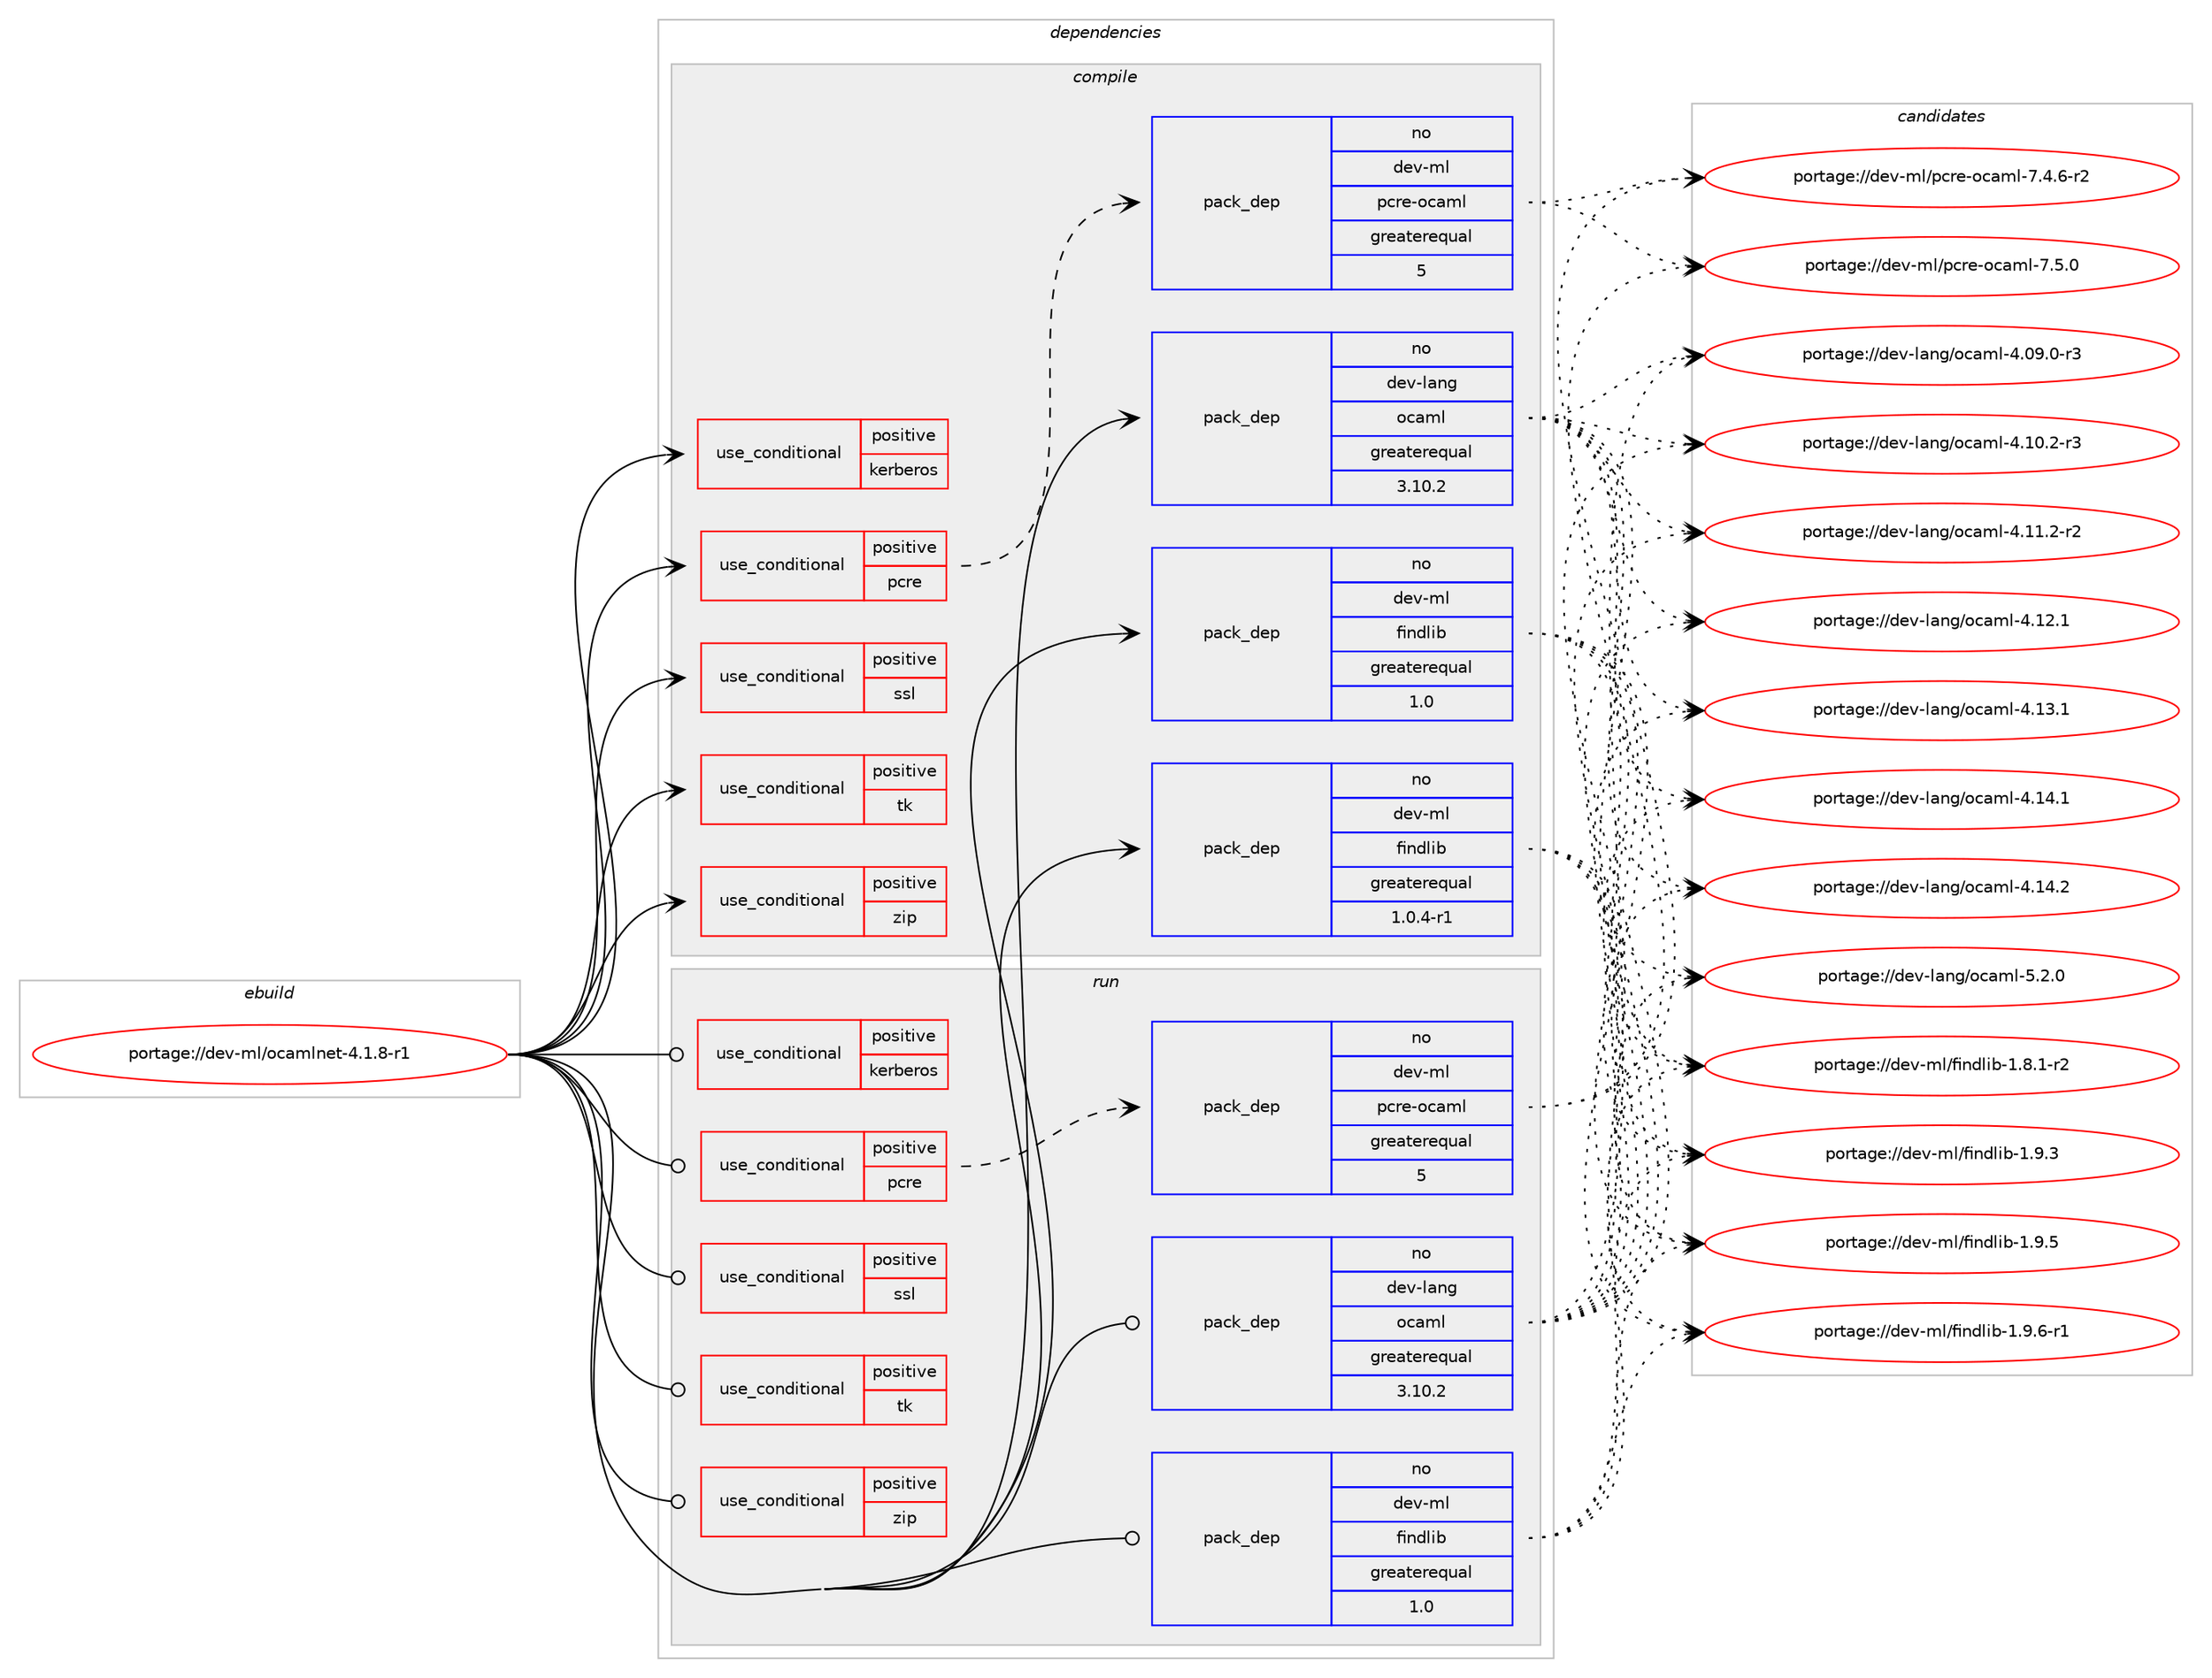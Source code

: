 digraph prolog {

# *************
# Graph options
# *************

newrank=true;
concentrate=true;
compound=true;
graph [rankdir=LR,fontname=Helvetica,fontsize=10,ranksep=1.5];#, ranksep=2.5, nodesep=0.2];
edge  [arrowhead=vee];
node  [fontname=Helvetica,fontsize=10];

# **********
# The ebuild
# **********

subgraph cluster_leftcol {
color=gray;
rank=same;
label=<<i>ebuild</i>>;
id [label="portage://dev-ml/ocamlnet-4.1.8-r1", color=red, width=4, href="../dev-ml/ocamlnet-4.1.8-r1.svg"];
}

# ****************
# The dependencies
# ****************

subgraph cluster_midcol {
color=gray;
label=<<i>dependencies</i>>;
subgraph cluster_compile {
fillcolor="#eeeeee";
style=filled;
label=<<i>compile</i>>;
subgraph cond28831 {
dependency60996 [label=<<TABLE BORDER="0" CELLBORDER="1" CELLSPACING="0" CELLPADDING="4"><TR><TD ROWSPAN="3" CELLPADDING="10">use_conditional</TD></TR><TR><TD>positive</TD></TR><TR><TD>kerberos</TD></TR></TABLE>>, shape=none, color=red];
# *** BEGIN UNKNOWN DEPENDENCY TYPE (TODO) ***
# dependency60996 -> package_dependency(portage://dev-ml/ocamlnet-4.1.8-r1,install,no,virtual,krb5,none,[,,],[],[])
# *** END UNKNOWN DEPENDENCY TYPE (TODO) ***

}
id:e -> dependency60996:w [weight=20,style="solid",arrowhead="vee"];
subgraph cond28832 {
dependency60997 [label=<<TABLE BORDER="0" CELLBORDER="1" CELLSPACING="0" CELLPADDING="4"><TR><TD ROWSPAN="3" CELLPADDING="10">use_conditional</TD></TR><TR><TD>positive</TD></TR><TR><TD>pcre</TD></TR></TABLE>>, shape=none, color=red];
subgraph pack30999 {
dependency60998 [label=<<TABLE BORDER="0" CELLBORDER="1" CELLSPACING="0" CELLPADDING="4" WIDTH="220"><TR><TD ROWSPAN="6" CELLPADDING="30">pack_dep</TD></TR><TR><TD WIDTH="110">no</TD></TR><TR><TD>dev-ml</TD></TR><TR><TD>pcre-ocaml</TD></TR><TR><TD>greaterequal</TD></TR><TR><TD>5</TD></TR></TABLE>>, shape=none, color=blue];
}
dependency60997:e -> dependency60998:w [weight=20,style="dashed",arrowhead="vee"];
}
id:e -> dependency60997:w [weight=20,style="solid",arrowhead="vee"];
subgraph cond28833 {
dependency60999 [label=<<TABLE BORDER="0" CELLBORDER="1" CELLSPACING="0" CELLPADDING="4"><TR><TD ROWSPAN="3" CELLPADDING="10">use_conditional</TD></TR><TR><TD>positive</TD></TR><TR><TD>ssl</TD></TR></TABLE>>, shape=none, color=red];
# *** BEGIN UNKNOWN DEPENDENCY TYPE (TODO) ***
# dependency60999 -> package_dependency(portage://dev-ml/ocamlnet-4.1.8-r1,install,no,net-libs,gnutls,none,[,,],any_same_slot,[])
# *** END UNKNOWN DEPENDENCY TYPE (TODO) ***

}
id:e -> dependency60999:w [weight=20,style="solid",arrowhead="vee"];
subgraph cond28834 {
dependency61000 [label=<<TABLE BORDER="0" CELLBORDER="1" CELLSPACING="0" CELLPADDING="4"><TR><TD ROWSPAN="3" CELLPADDING="10">use_conditional</TD></TR><TR><TD>positive</TD></TR><TR><TD>tk</TD></TR></TABLE>>, shape=none, color=red];
# *** BEGIN UNKNOWN DEPENDENCY TYPE (TODO) ***
# dependency61000 -> package_dependency(portage://dev-ml/ocamlnet-4.1.8-r1,install,no,dev-ml,labltk,none,[,,],any_same_slot,[])
# *** END UNKNOWN DEPENDENCY TYPE (TODO) ***

}
id:e -> dependency61000:w [weight=20,style="solid",arrowhead="vee"];
subgraph cond28835 {
dependency61001 [label=<<TABLE BORDER="0" CELLBORDER="1" CELLSPACING="0" CELLPADDING="4"><TR><TD ROWSPAN="3" CELLPADDING="10">use_conditional</TD></TR><TR><TD>positive</TD></TR><TR><TD>zip</TD></TR></TABLE>>, shape=none, color=red];
# *** BEGIN UNKNOWN DEPENDENCY TYPE (TODO) ***
# dependency61001 -> package_dependency(portage://dev-ml/ocamlnet-4.1.8-r1,install,no,dev-ml,camlzip,none,[,,],any_same_slot,[])
# *** END UNKNOWN DEPENDENCY TYPE (TODO) ***

}
id:e -> dependency61001:w [weight=20,style="solid",arrowhead="vee"];
subgraph pack31000 {
dependency61002 [label=<<TABLE BORDER="0" CELLBORDER="1" CELLSPACING="0" CELLPADDING="4" WIDTH="220"><TR><TD ROWSPAN="6" CELLPADDING="30">pack_dep</TD></TR><TR><TD WIDTH="110">no</TD></TR><TR><TD>dev-lang</TD></TR><TR><TD>ocaml</TD></TR><TR><TD>greaterequal</TD></TR><TR><TD>3.10.2</TD></TR></TABLE>>, shape=none, color=blue];
}
id:e -> dependency61002:w [weight=20,style="solid",arrowhead="vee"];
subgraph pack31001 {
dependency61003 [label=<<TABLE BORDER="0" CELLBORDER="1" CELLSPACING="0" CELLPADDING="4" WIDTH="220"><TR><TD ROWSPAN="6" CELLPADDING="30">pack_dep</TD></TR><TR><TD WIDTH="110">no</TD></TR><TR><TD>dev-ml</TD></TR><TR><TD>findlib</TD></TR><TR><TD>greaterequal</TD></TR><TR><TD>1.0</TD></TR></TABLE>>, shape=none, color=blue];
}
id:e -> dependency61003:w [weight=20,style="solid",arrowhead="vee"];
subgraph pack31002 {
dependency61004 [label=<<TABLE BORDER="0" CELLBORDER="1" CELLSPACING="0" CELLPADDING="4" WIDTH="220"><TR><TD ROWSPAN="6" CELLPADDING="30">pack_dep</TD></TR><TR><TD WIDTH="110">no</TD></TR><TR><TD>dev-ml</TD></TR><TR><TD>findlib</TD></TR><TR><TD>greaterequal</TD></TR><TR><TD>1.0.4-r1</TD></TR></TABLE>>, shape=none, color=blue];
}
id:e -> dependency61004:w [weight=20,style="solid",arrowhead="vee"];
}
subgraph cluster_compileandrun {
fillcolor="#eeeeee";
style=filled;
label=<<i>compile and run</i>>;
}
subgraph cluster_run {
fillcolor="#eeeeee";
style=filled;
label=<<i>run</i>>;
subgraph cond28836 {
dependency61005 [label=<<TABLE BORDER="0" CELLBORDER="1" CELLSPACING="0" CELLPADDING="4"><TR><TD ROWSPAN="3" CELLPADDING="10">use_conditional</TD></TR><TR><TD>positive</TD></TR><TR><TD>kerberos</TD></TR></TABLE>>, shape=none, color=red];
# *** BEGIN UNKNOWN DEPENDENCY TYPE (TODO) ***
# dependency61005 -> package_dependency(portage://dev-ml/ocamlnet-4.1.8-r1,run,no,virtual,krb5,none,[,,],[],[])
# *** END UNKNOWN DEPENDENCY TYPE (TODO) ***

}
id:e -> dependency61005:w [weight=20,style="solid",arrowhead="odot"];
subgraph cond28837 {
dependency61006 [label=<<TABLE BORDER="0" CELLBORDER="1" CELLSPACING="0" CELLPADDING="4"><TR><TD ROWSPAN="3" CELLPADDING="10">use_conditional</TD></TR><TR><TD>positive</TD></TR><TR><TD>pcre</TD></TR></TABLE>>, shape=none, color=red];
subgraph pack31003 {
dependency61007 [label=<<TABLE BORDER="0" CELLBORDER="1" CELLSPACING="0" CELLPADDING="4" WIDTH="220"><TR><TD ROWSPAN="6" CELLPADDING="30">pack_dep</TD></TR><TR><TD WIDTH="110">no</TD></TR><TR><TD>dev-ml</TD></TR><TR><TD>pcre-ocaml</TD></TR><TR><TD>greaterequal</TD></TR><TR><TD>5</TD></TR></TABLE>>, shape=none, color=blue];
}
dependency61006:e -> dependency61007:w [weight=20,style="dashed",arrowhead="vee"];
}
id:e -> dependency61006:w [weight=20,style="solid",arrowhead="odot"];
subgraph cond28838 {
dependency61008 [label=<<TABLE BORDER="0" CELLBORDER="1" CELLSPACING="0" CELLPADDING="4"><TR><TD ROWSPAN="3" CELLPADDING="10">use_conditional</TD></TR><TR><TD>positive</TD></TR><TR><TD>ssl</TD></TR></TABLE>>, shape=none, color=red];
# *** BEGIN UNKNOWN DEPENDENCY TYPE (TODO) ***
# dependency61008 -> package_dependency(portage://dev-ml/ocamlnet-4.1.8-r1,run,no,net-libs,gnutls,none,[,,],any_same_slot,[])
# *** END UNKNOWN DEPENDENCY TYPE (TODO) ***

}
id:e -> dependency61008:w [weight=20,style="solid",arrowhead="odot"];
subgraph cond28839 {
dependency61009 [label=<<TABLE BORDER="0" CELLBORDER="1" CELLSPACING="0" CELLPADDING="4"><TR><TD ROWSPAN="3" CELLPADDING="10">use_conditional</TD></TR><TR><TD>positive</TD></TR><TR><TD>tk</TD></TR></TABLE>>, shape=none, color=red];
# *** BEGIN UNKNOWN DEPENDENCY TYPE (TODO) ***
# dependency61009 -> package_dependency(portage://dev-ml/ocamlnet-4.1.8-r1,run,no,dev-ml,labltk,none,[,,],any_same_slot,[])
# *** END UNKNOWN DEPENDENCY TYPE (TODO) ***

}
id:e -> dependency61009:w [weight=20,style="solid",arrowhead="odot"];
subgraph cond28840 {
dependency61010 [label=<<TABLE BORDER="0" CELLBORDER="1" CELLSPACING="0" CELLPADDING="4"><TR><TD ROWSPAN="3" CELLPADDING="10">use_conditional</TD></TR><TR><TD>positive</TD></TR><TR><TD>zip</TD></TR></TABLE>>, shape=none, color=red];
# *** BEGIN UNKNOWN DEPENDENCY TYPE (TODO) ***
# dependency61010 -> package_dependency(portage://dev-ml/ocamlnet-4.1.8-r1,run,no,dev-ml,camlzip,none,[,,],any_same_slot,[])
# *** END UNKNOWN DEPENDENCY TYPE (TODO) ***

}
id:e -> dependency61010:w [weight=20,style="solid",arrowhead="odot"];
subgraph pack31004 {
dependency61011 [label=<<TABLE BORDER="0" CELLBORDER="1" CELLSPACING="0" CELLPADDING="4" WIDTH="220"><TR><TD ROWSPAN="6" CELLPADDING="30">pack_dep</TD></TR><TR><TD WIDTH="110">no</TD></TR><TR><TD>dev-lang</TD></TR><TR><TD>ocaml</TD></TR><TR><TD>greaterequal</TD></TR><TR><TD>3.10.2</TD></TR></TABLE>>, shape=none, color=blue];
}
id:e -> dependency61011:w [weight=20,style="solid",arrowhead="odot"];
# *** BEGIN UNKNOWN DEPENDENCY TYPE (TODO) ***
# id -> package_dependency(portage://dev-ml/ocamlnet-4.1.8-r1,run,no,dev-lang,ocaml,none,[,,],any_same_slot,[use(optenable(ocamlopt),none)])
# *** END UNKNOWN DEPENDENCY TYPE (TODO) ***

subgraph pack31005 {
dependency61012 [label=<<TABLE BORDER="0" CELLBORDER="1" CELLSPACING="0" CELLPADDING="4" WIDTH="220"><TR><TD ROWSPAN="6" CELLPADDING="30">pack_dep</TD></TR><TR><TD WIDTH="110">no</TD></TR><TR><TD>dev-ml</TD></TR><TR><TD>findlib</TD></TR><TR><TD>greaterequal</TD></TR><TR><TD>1.0</TD></TR></TABLE>>, shape=none, color=blue];
}
id:e -> dependency61012:w [weight=20,style="solid",arrowhead="odot"];
}
}

# **************
# The candidates
# **************

subgraph cluster_choices {
rank=same;
color=gray;
label=<<i>candidates</i>>;

subgraph choice30999 {
color=black;
nodesep=1;
choice1001011184510910847112991141014511199971091084555465246544511450 [label="portage://dev-ml/pcre-ocaml-7.4.6-r2", color=red, width=4,href="../dev-ml/pcre-ocaml-7.4.6-r2.svg"];
choice100101118451091084711299114101451119997109108455546534648 [label="portage://dev-ml/pcre-ocaml-7.5.0", color=red, width=4,href="../dev-ml/pcre-ocaml-7.5.0.svg"];
dependency60998:e -> choice1001011184510910847112991141014511199971091084555465246544511450:w [style=dotted,weight="100"];
dependency60998:e -> choice100101118451091084711299114101451119997109108455546534648:w [style=dotted,weight="100"];
}
subgraph choice31000 {
color=black;
nodesep=1;
choice1001011184510897110103471119997109108455246485746484511451 [label="portage://dev-lang/ocaml-4.09.0-r3", color=red, width=4,href="../dev-lang/ocaml-4.09.0-r3.svg"];
choice1001011184510897110103471119997109108455246494846504511451 [label="portage://dev-lang/ocaml-4.10.2-r3", color=red, width=4,href="../dev-lang/ocaml-4.10.2-r3.svg"];
choice1001011184510897110103471119997109108455246494946504511450 [label="portage://dev-lang/ocaml-4.11.2-r2", color=red, width=4,href="../dev-lang/ocaml-4.11.2-r2.svg"];
choice100101118451089711010347111999710910845524649504649 [label="portage://dev-lang/ocaml-4.12.1", color=red, width=4,href="../dev-lang/ocaml-4.12.1.svg"];
choice100101118451089711010347111999710910845524649514649 [label="portage://dev-lang/ocaml-4.13.1", color=red, width=4,href="../dev-lang/ocaml-4.13.1.svg"];
choice100101118451089711010347111999710910845524649524649 [label="portage://dev-lang/ocaml-4.14.1", color=red, width=4,href="../dev-lang/ocaml-4.14.1.svg"];
choice100101118451089711010347111999710910845524649524650 [label="portage://dev-lang/ocaml-4.14.2", color=red, width=4,href="../dev-lang/ocaml-4.14.2.svg"];
choice1001011184510897110103471119997109108455346504648 [label="portage://dev-lang/ocaml-5.2.0", color=red, width=4,href="../dev-lang/ocaml-5.2.0.svg"];
dependency61002:e -> choice1001011184510897110103471119997109108455246485746484511451:w [style=dotted,weight="100"];
dependency61002:e -> choice1001011184510897110103471119997109108455246494846504511451:w [style=dotted,weight="100"];
dependency61002:e -> choice1001011184510897110103471119997109108455246494946504511450:w [style=dotted,weight="100"];
dependency61002:e -> choice100101118451089711010347111999710910845524649504649:w [style=dotted,weight="100"];
dependency61002:e -> choice100101118451089711010347111999710910845524649514649:w [style=dotted,weight="100"];
dependency61002:e -> choice100101118451089711010347111999710910845524649524649:w [style=dotted,weight="100"];
dependency61002:e -> choice100101118451089711010347111999710910845524649524650:w [style=dotted,weight="100"];
dependency61002:e -> choice1001011184510897110103471119997109108455346504648:w [style=dotted,weight="100"];
}
subgraph choice31001 {
color=black;
nodesep=1;
choice1001011184510910847102105110100108105984549465646494511450 [label="portage://dev-ml/findlib-1.8.1-r2", color=red, width=4,href="../dev-ml/findlib-1.8.1-r2.svg"];
choice100101118451091084710210511010010810598454946574651 [label="portage://dev-ml/findlib-1.9.3", color=red, width=4,href="../dev-ml/findlib-1.9.3.svg"];
choice100101118451091084710210511010010810598454946574653 [label="portage://dev-ml/findlib-1.9.5", color=red, width=4,href="../dev-ml/findlib-1.9.5.svg"];
choice1001011184510910847102105110100108105984549465746544511449 [label="portage://dev-ml/findlib-1.9.6-r1", color=red, width=4,href="../dev-ml/findlib-1.9.6-r1.svg"];
dependency61003:e -> choice1001011184510910847102105110100108105984549465646494511450:w [style=dotted,weight="100"];
dependency61003:e -> choice100101118451091084710210511010010810598454946574651:w [style=dotted,weight="100"];
dependency61003:e -> choice100101118451091084710210511010010810598454946574653:w [style=dotted,weight="100"];
dependency61003:e -> choice1001011184510910847102105110100108105984549465746544511449:w [style=dotted,weight="100"];
}
subgraph choice31002 {
color=black;
nodesep=1;
choice1001011184510910847102105110100108105984549465646494511450 [label="portage://dev-ml/findlib-1.8.1-r2", color=red, width=4,href="../dev-ml/findlib-1.8.1-r2.svg"];
choice100101118451091084710210511010010810598454946574651 [label="portage://dev-ml/findlib-1.9.3", color=red, width=4,href="../dev-ml/findlib-1.9.3.svg"];
choice100101118451091084710210511010010810598454946574653 [label="portage://dev-ml/findlib-1.9.5", color=red, width=4,href="../dev-ml/findlib-1.9.5.svg"];
choice1001011184510910847102105110100108105984549465746544511449 [label="portage://dev-ml/findlib-1.9.6-r1", color=red, width=4,href="../dev-ml/findlib-1.9.6-r1.svg"];
dependency61004:e -> choice1001011184510910847102105110100108105984549465646494511450:w [style=dotted,weight="100"];
dependency61004:e -> choice100101118451091084710210511010010810598454946574651:w [style=dotted,weight="100"];
dependency61004:e -> choice100101118451091084710210511010010810598454946574653:w [style=dotted,weight="100"];
dependency61004:e -> choice1001011184510910847102105110100108105984549465746544511449:w [style=dotted,weight="100"];
}
subgraph choice31003 {
color=black;
nodesep=1;
choice1001011184510910847112991141014511199971091084555465246544511450 [label="portage://dev-ml/pcre-ocaml-7.4.6-r2", color=red, width=4,href="../dev-ml/pcre-ocaml-7.4.6-r2.svg"];
choice100101118451091084711299114101451119997109108455546534648 [label="portage://dev-ml/pcre-ocaml-7.5.0", color=red, width=4,href="../dev-ml/pcre-ocaml-7.5.0.svg"];
dependency61007:e -> choice1001011184510910847112991141014511199971091084555465246544511450:w [style=dotted,weight="100"];
dependency61007:e -> choice100101118451091084711299114101451119997109108455546534648:w [style=dotted,weight="100"];
}
subgraph choice31004 {
color=black;
nodesep=1;
choice1001011184510897110103471119997109108455246485746484511451 [label="portage://dev-lang/ocaml-4.09.0-r3", color=red, width=4,href="../dev-lang/ocaml-4.09.0-r3.svg"];
choice1001011184510897110103471119997109108455246494846504511451 [label="portage://dev-lang/ocaml-4.10.2-r3", color=red, width=4,href="../dev-lang/ocaml-4.10.2-r3.svg"];
choice1001011184510897110103471119997109108455246494946504511450 [label="portage://dev-lang/ocaml-4.11.2-r2", color=red, width=4,href="../dev-lang/ocaml-4.11.2-r2.svg"];
choice100101118451089711010347111999710910845524649504649 [label="portage://dev-lang/ocaml-4.12.1", color=red, width=4,href="../dev-lang/ocaml-4.12.1.svg"];
choice100101118451089711010347111999710910845524649514649 [label="portage://dev-lang/ocaml-4.13.1", color=red, width=4,href="../dev-lang/ocaml-4.13.1.svg"];
choice100101118451089711010347111999710910845524649524649 [label="portage://dev-lang/ocaml-4.14.1", color=red, width=4,href="../dev-lang/ocaml-4.14.1.svg"];
choice100101118451089711010347111999710910845524649524650 [label="portage://dev-lang/ocaml-4.14.2", color=red, width=4,href="../dev-lang/ocaml-4.14.2.svg"];
choice1001011184510897110103471119997109108455346504648 [label="portage://dev-lang/ocaml-5.2.0", color=red, width=4,href="../dev-lang/ocaml-5.2.0.svg"];
dependency61011:e -> choice1001011184510897110103471119997109108455246485746484511451:w [style=dotted,weight="100"];
dependency61011:e -> choice1001011184510897110103471119997109108455246494846504511451:w [style=dotted,weight="100"];
dependency61011:e -> choice1001011184510897110103471119997109108455246494946504511450:w [style=dotted,weight="100"];
dependency61011:e -> choice100101118451089711010347111999710910845524649504649:w [style=dotted,weight="100"];
dependency61011:e -> choice100101118451089711010347111999710910845524649514649:w [style=dotted,weight="100"];
dependency61011:e -> choice100101118451089711010347111999710910845524649524649:w [style=dotted,weight="100"];
dependency61011:e -> choice100101118451089711010347111999710910845524649524650:w [style=dotted,weight="100"];
dependency61011:e -> choice1001011184510897110103471119997109108455346504648:w [style=dotted,weight="100"];
}
subgraph choice31005 {
color=black;
nodesep=1;
choice1001011184510910847102105110100108105984549465646494511450 [label="portage://dev-ml/findlib-1.8.1-r2", color=red, width=4,href="../dev-ml/findlib-1.8.1-r2.svg"];
choice100101118451091084710210511010010810598454946574651 [label="portage://dev-ml/findlib-1.9.3", color=red, width=4,href="../dev-ml/findlib-1.9.3.svg"];
choice100101118451091084710210511010010810598454946574653 [label="portage://dev-ml/findlib-1.9.5", color=red, width=4,href="../dev-ml/findlib-1.9.5.svg"];
choice1001011184510910847102105110100108105984549465746544511449 [label="portage://dev-ml/findlib-1.9.6-r1", color=red, width=4,href="../dev-ml/findlib-1.9.6-r1.svg"];
dependency61012:e -> choice1001011184510910847102105110100108105984549465646494511450:w [style=dotted,weight="100"];
dependency61012:e -> choice100101118451091084710210511010010810598454946574651:w [style=dotted,weight="100"];
dependency61012:e -> choice100101118451091084710210511010010810598454946574653:w [style=dotted,weight="100"];
dependency61012:e -> choice1001011184510910847102105110100108105984549465746544511449:w [style=dotted,weight="100"];
}
}

}
